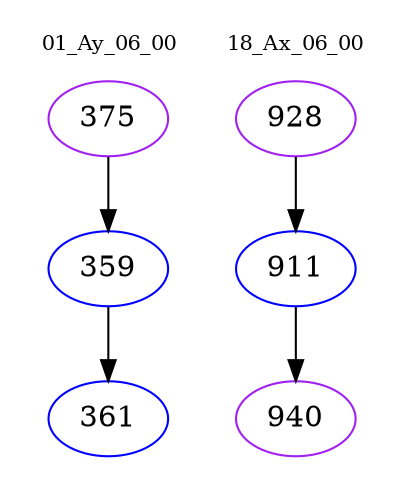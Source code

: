 digraph{
subgraph cluster_0 {
color = white
label = "01_Ay_06_00";
fontsize=10;
T0_375 [label="375", color="purple"]
T0_375 -> T0_359 [color="black"]
T0_359 [label="359", color="blue"]
T0_359 -> T0_361 [color="black"]
T0_361 [label="361", color="blue"]
}
subgraph cluster_1 {
color = white
label = "18_Ax_06_00";
fontsize=10;
T1_928 [label="928", color="purple"]
T1_928 -> T1_911 [color="black"]
T1_911 [label="911", color="blue"]
T1_911 -> T1_940 [color="black"]
T1_940 [label="940", color="purple"]
}
}

